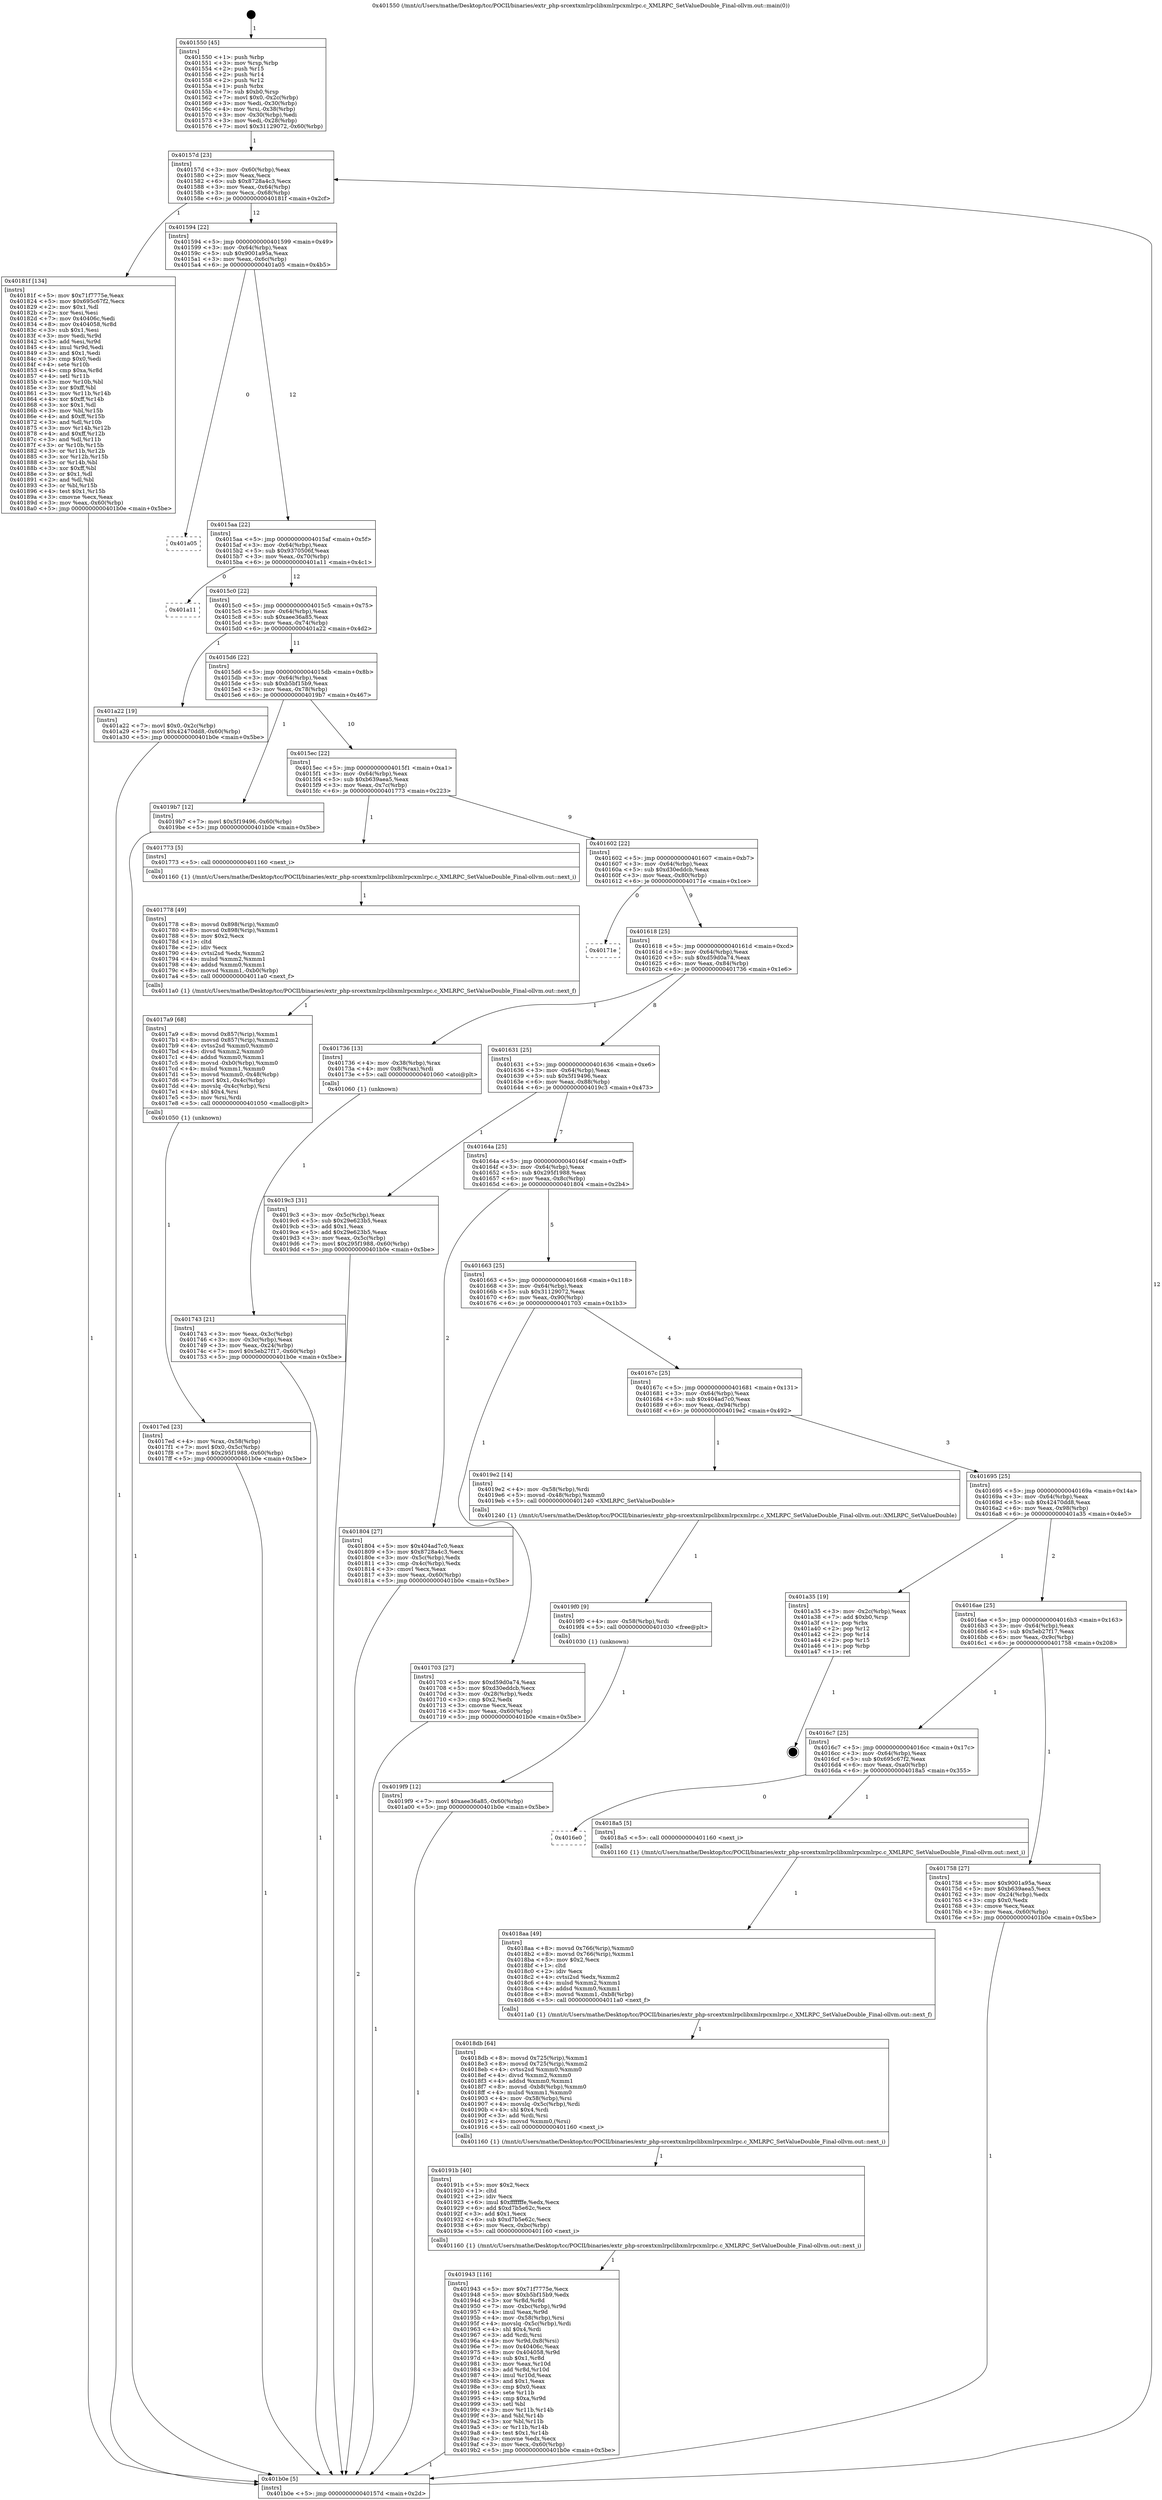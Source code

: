 digraph "0x401550" {
  label = "0x401550 (/mnt/c/Users/mathe/Desktop/tcc/POCII/binaries/extr_php-srcextxmlrpclibxmlrpcxmlrpc.c_XMLRPC_SetValueDouble_Final-ollvm.out::main(0))"
  labelloc = "t"
  node[shape=record]

  Entry [label="",width=0.3,height=0.3,shape=circle,fillcolor=black,style=filled]
  "0x40157d" [label="{
     0x40157d [23]\l
     | [instrs]\l
     &nbsp;&nbsp;0x40157d \<+3\>: mov -0x60(%rbp),%eax\l
     &nbsp;&nbsp;0x401580 \<+2\>: mov %eax,%ecx\l
     &nbsp;&nbsp;0x401582 \<+6\>: sub $0x8728a4c3,%ecx\l
     &nbsp;&nbsp;0x401588 \<+3\>: mov %eax,-0x64(%rbp)\l
     &nbsp;&nbsp;0x40158b \<+3\>: mov %ecx,-0x68(%rbp)\l
     &nbsp;&nbsp;0x40158e \<+6\>: je 000000000040181f \<main+0x2cf\>\l
  }"]
  "0x40181f" [label="{
     0x40181f [134]\l
     | [instrs]\l
     &nbsp;&nbsp;0x40181f \<+5\>: mov $0x71f7775e,%eax\l
     &nbsp;&nbsp;0x401824 \<+5\>: mov $0x695c67f2,%ecx\l
     &nbsp;&nbsp;0x401829 \<+2\>: mov $0x1,%dl\l
     &nbsp;&nbsp;0x40182b \<+2\>: xor %esi,%esi\l
     &nbsp;&nbsp;0x40182d \<+7\>: mov 0x40406c,%edi\l
     &nbsp;&nbsp;0x401834 \<+8\>: mov 0x404058,%r8d\l
     &nbsp;&nbsp;0x40183c \<+3\>: sub $0x1,%esi\l
     &nbsp;&nbsp;0x40183f \<+3\>: mov %edi,%r9d\l
     &nbsp;&nbsp;0x401842 \<+3\>: add %esi,%r9d\l
     &nbsp;&nbsp;0x401845 \<+4\>: imul %r9d,%edi\l
     &nbsp;&nbsp;0x401849 \<+3\>: and $0x1,%edi\l
     &nbsp;&nbsp;0x40184c \<+3\>: cmp $0x0,%edi\l
     &nbsp;&nbsp;0x40184f \<+4\>: sete %r10b\l
     &nbsp;&nbsp;0x401853 \<+4\>: cmp $0xa,%r8d\l
     &nbsp;&nbsp;0x401857 \<+4\>: setl %r11b\l
     &nbsp;&nbsp;0x40185b \<+3\>: mov %r10b,%bl\l
     &nbsp;&nbsp;0x40185e \<+3\>: xor $0xff,%bl\l
     &nbsp;&nbsp;0x401861 \<+3\>: mov %r11b,%r14b\l
     &nbsp;&nbsp;0x401864 \<+4\>: xor $0xff,%r14b\l
     &nbsp;&nbsp;0x401868 \<+3\>: xor $0x1,%dl\l
     &nbsp;&nbsp;0x40186b \<+3\>: mov %bl,%r15b\l
     &nbsp;&nbsp;0x40186e \<+4\>: and $0xff,%r15b\l
     &nbsp;&nbsp;0x401872 \<+3\>: and %dl,%r10b\l
     &nbsp;&nbsp;0x401875 \<+3\>: mov %r14b,%r12b\l
     &nbsp;&nbsp;0x401878 \<+4\>: and $0xff,%r12b\l
     &nbsp;&nbsp;0x40187c \<+3\>: and %dl,%r11b\l
     &nbsp;&nbsp;0x40187f \<+3\>: or %r10b,%r15b\l
     &nbsp;&nbsp;0x401882 \<+3\>: or %r11b,%r12b\l
     &nbsp;&nbsp;0x401885 \<+3\>: xor %r12b,%r15b\l
     &nbsp;&nbsp;0x401888 \<+3\>: or %r14b,%bl\l
     &nbsp;&nbsp;0x40188b \<+3\>: xor $0xff,%bl\l
     &nbsp;&nbsp;0x40188e \<+3\>: or $0x1,%dl\l
     &nbsp;&nbsp;0x401891 \<+2\>: and %dl,%bl\l
     &nbsp;&nbsp;0x401893 \<+3\>: or %bl,%r15b\l
     &nbsp;&nbsp;0x401896 \<+4\>: test $0x1,%r15b\l
     &nbsp;&nbsp;0x40189a \<+3\>: cmovne %ecx,%eax\l
     &nbsp;&nbsp;0x40189d \<+3\>: mov %eax,-0x60(%rbp)\l
     &nbsp;&nbsp;0x4018a0 \<+5\>: jmp 0000000000401b0e \<main+0x5be\>\l
  }"]
  "0x401594" [label="{
     0x401594 [22]\l
     | [instrs]\l
     &nbsp;&nbsp;0x401594 \<+5\>: jmp 0000000000401599 \<main+0x49\>\l
     &nbsp;&nbsp;0x401599 \<+3\>: mov -0x64(%rbp),%eax\l
     &nbsp;&nbsp;0x40159c \<+5\>: sub $0x9001a95a,%eax\l
     &nbsp;&nbsp;0x4015a1 \<+3\>: mov %eax,-0x6c(%rbp)\l
     &nbsp;&nbsp;0x4015a4 \<+6\>: je 0000000000401a05 \<main+0x4b5\>\l
  }"]
  Exit [label="",width=0.3,height=0.3,shape=circle,fillcolor=black,style=filled,peripheries=2]
  "0x401a05" [label="{
     0x401a05\l
  }", style=dashed]
  "0x4015aa" [label="{
     0x4015aa [22]\l
     | [instrs]\l
     &nbsp;&nbsp;0x4015aa \<+5\>: jmp 00000000004015af \<main+0x5f\>\l
     &nbsp;&nbsp;0x4015af \<+3\>: mov -0x64(%rbp),%eax\l
     &nbsp;&nbsp;0x4015b2 \<+5\>: sub $0x9370506f,%eax\l
     &nbsp;&nbsp;0x4015b7 \<+3\>: mov %eax,-0x70(%rbp)\l
     &nbsp;&nbsp;0x4015ba \<+6\>: je 0000000000401a11 \<main+0x4c1\>\l
  }"]
  "0x4019f9" [label="{
     0x4019f9 [12]\l
     | [instrs]\l
     &nbsp;&nbsp;0x4019f9 \<+7\>: movl $0xaee36a85,-0x60(%rbp)\l
     &nbsp;&nbsp;0x401a00 \<+5\>: jmp 0000000000401b0e \<main+0x5be\>\l
  }"]
  "0x401a11" [label="{
     0x401a11\l
  }", style=dashed]
  "0x4015c0" [label="{
     0x4015c0 [22]\l
     | [instrs]\l
     &nbsp;&nbsp;0x4015c0 \<+5\>: jmp 00000000004015c5 \<main+0x75\>\l
     &nbsp;&nbsp;0x4015c5 \<+3\>: mov -0x64(%rbp),%eax\l
     &nbsp;&nbsp;0x4015c8 \<+5\>: sub $0xaee36a85,%eax\l
     &nbsp;&nbsp;0x4015cd \<+3\>: mov %eax,-0x74(%rbp)\l
     &nbsp;&nbsp;0x4015d0 \<+6\>: je 0000000000401a22 \<main+0x4d2\>\l
  }"]
  "0x4019f0" [label="{
     0x4019f0 [9]\l
     | [instrs]\l
     &nbsp;&nbsp;0x4019f0 \<+4\>: mov -0x58(%rbp),%rdi\l
     &nbsp;&nbsp;0x4019f4 \<+5\>: call 0000000000401030 \<free@plt\>\l
     | [calls]\l
     &nbsp;&nbsp;0x401030 \{1\} (unknown)\l
  }"]
  "0x401a22" [label="{
     0x401a22 [19]\l
     | [instrs]\l
     &nbsp;&nbsp;0x401a22 \<+7\>: movl $0x0,-0x2c(%rbp)\l
     &nbsp;&nbsp;0x401a29 \<+7\>: movl $0x42470dd8,-0x60(%rbp)\l
     &nbsp;&nbsp;0x401a30 \<+5\>: jmp 0000000000401b0e \<main+0x5be\>\l
  }"]
  "0x4015d6" [label="{
     0x4015d6 [22]\l
     | [instrs]\l
     &nbsp;&nbsp;0x4015d6 \<+5\>: jmp 00000000004015db \<main+0x8b\>\l
     &nbsp;&nbsp;0x4015db \<+3\>: mov -0x64(%rbp),%eax\l
     &nbsp;&nbsp;0x4015de \<+5\>: sub $0xb5bf15b9,%eax\l
     &nbsp;&nbsp;0x4015e3 \<+3\>: mov %eax,-0x78(%rbp)\l
     &nbsp;&nbsp;0x4015e6 \<+6\>: je 00000000004019b7 \<main+0x467\>\l
  }"]
  "0x401943" [label="{
     0x401943 [116]\l
     | [instrs]\l
     &nbsp;&nbsp;0x401943 \<+5\>: mov $0x71f7775e,%ecx\l
     &nbsp;&nbsp;0x401948 \<+5\>: mov $0xb5bf15b9,%edx\l
     &nbsp;&nbsp;0x40194d \<+3\>: xor %r8d,%r8d\l
     &nbsp;&nbsp;0x401950 \<+7\>: mov -0xbc(%rbp),%r9d\l
     &nbsp;&nbsp;0x401957 \<+4\>: imul %eax,%r9d\l
     &nbsp;&nbsp;0x40195b \<+4\>: mov -0x58(%rbp),%rsi\l
     &nbsp;&nbsp;0x40195f \<+4\>: movslq -0x5c(%rbp),%rdi\l
     &nbsp;&nbsp;0x401963 \<+4\>: shl $0x4,%rdi\l
     &nbsp;&nbsp;0x401967 \<+3\>: add %rdi,%rsi\l
     &nbsp;&nbsp;0x40196a \<+4\>: mov %r9d,0x8(%rsi)\l
     &nbsp;&nbsp;0x40196e \<+7\>: mov 0x40406c,%eax\l
     &nbsp;&nbsp;0x401975 \<+8\>: mov 0x404058,%r9d\l
     &nbsp;&nbsp;0x40197d \<+4\>: sub $0x1,%r8d\l
     &nbsp;&nbsp;0x401981 \<+3\>: mov %eax,%r10d\l
     &nbsp;&nbsp;0x401984 \<+3\>: add %r8d,%r10d\l
     &nbsp;&nbsp;0x401987 \<+4\>: imul %r10d,%eax\l
     &nbsp;&nbsp;0x40198b \<+3\>: and $0x1,%eax\l
     &nbsp;&nbsp;0x40198e \<+3\>: cmp $0x0,%eax\l
     &nbsp;&nbsp;0x401991 \<+4\>: sete %r11b\l
     &nbsp;&nbsp;0x401995 \<+4\>: cmp $0xa,%r9d\l
     &nbsp;&nbsp;0x401999 \<+3\>: setl %bl\l
     &nbsp;&nbsp;0x40199c \<+3\>: mov %r11b,%r14b\l
     &nbsp;&nbsp;0x40199f \<+3\>: and %bl,%r14b\l
     &nbsp;&nbsp;0x4019a2 \<+3\>: xor %bl,%r11b\l
     &nbsp;&nbsp;0x4019a5 \<+3\>: or %r11b,%r14b\l
     &nbsp;&nbsp;0x4019a8 \<+4\>: test $0x1,%r14b\l
     &nbsp;&nbsp;0x4019ac \<+3\>: cmovne %edx,%ecx\l
     &nbsp;&nbsp;0x4019af \<+3\>: mov %ecx,-0x60(%rbp)\l
     &nbsp;&nbsp;0x4019b2 \<+5\>: jmp 0000000000401b0e \<main+0x5be\>\l
  }"]
  "0x4019b7" [label="{
     0x4019b7 [12]\l
     | [instrs]\l
     &nbsp;&nbsp;0x4019b7 \<+7\>: movl $0x5f19496,-0x60(%rbp)\l
     &nbsp;&nbsp;0x4019be \<+5\>: jmp 0000000000401b0e \<main+0x5be\>\l
  }"]
  "0x4015ec" [label="{
     0x4015ec [22]\l
     | [instrs]\l
     &nbsp;&nbsp;0x4015ec \<+5\>: jmp 00000000004015f1 \<main+0xa1\>\l
     &nbsp;&nbsp;0x4015f1 \<+3\>: mov -0x64(%rbp),%eax\l
     &nbsp;&nbsp;0x4015f4 \<+5\>: sub $0xb639aea5,%eax\l
     &nbsp;&nbsp;0x4015f9 \<+3\>: mov %eax,-0x7c(%rbp)\l
     &nbsp;&nbsp;0x4015fc \<+6\>: je 0000000000401773 \<main+0x223\>\l
  }"]
  "0x40191b" [label="{
     0x40191b [40]\l
     | [instrs]\l
     &nbsp;&nbsp;0x40191b \<+5\>: mov $0x2,%ecx\l
     &nbsp;&nbsp;0x401920 \<+1\>: cltd\l
     &nbsp;&nbsp;0x401921 \<+2\>: idiv %ecx\l
     &nbsp;&nbsp;0x401923 \<+6\>: imul $0xfffffffe,%edx,%ecx\l
     &nbsp;&nbsp;0x401929 \<+6\>: add $0xd7b5e62c,%ecx\l
     &nbsp;&nbsp;0x40192f \<+3\>: add $0x1,%ecx\l
     &nbsp;&nbsp;0x401932 \<+6\>: sub $0xd7b5e62c,%ecx\l
     &nbsp;&nbsp;0x401938 \<+6\>: mov %ecx,-0xbc(%rbp)\l
     &nbsp;&nbsp;0x40193e \<+5\>: call 0000000000401160 \<next_i\>\l
     | [calls]\l
     &nbsp;&nbsp;0x401160 \{1\} (/mnt/c/Users/mathe/Desktop/tcc/POCII/binaries/extr_php-srcextxmlrpclibxmlrpcxmlrpc.c_XMLRPC_SetValueDouble_Final-ollvm.out::next_i)\l
  }"]
  "0x401773" [label="{
     0x401773 [5]\l
     | [instrs]\l
     &nbsp;&nbsp;0x401773 \<+5\>: call 0000000000401160 \<next_i\>\l
     | [calls]\l
     &nbsp;&nbsp;0x401160 \{1\} (/mnt/c/Users/mathe/Desktop/tcc/POCII/binaries/extr_php-srcextxmlrpclibxmlrpcxmlrpc.c_XMLRPC_SetValueDouble_Final-ollvm.out::next_i)\l
  }"]
  "0x401602" [label="{
     0x401602 [22]\l
     | [instrs]\l
     &nbsp;&nbsp;0x401602 \<+5\>: jmp 0000000000401607 \<main+0xb7\>\l
     &nbsp;&nbsp;0x401607 \<+3\>: mov -0x64(%rbp),%eax\l
     &nbsp;&nbsp;0x40160a \<+5\>: sub $0xd30eddcb,%eax\l
     &nbsp;&nbsp;0x40160f \<+3\>: mov %eax,-0x80(%rbp)\l
     &nbsp;&nbsp;0x401612 \<+6\>: je 000000000040171e \<main+0x1ce\>\l
  }"]
  "0x4018db" [label="{
     0x4018db [64]\l
     | [instrs]\l
     &nbsp;&nbsp;0x4018db \<+8\>: movsd 0x725(%rip),%xmm1\l
     &nbsp;&nbsp;0x4018e3 \<+8\>: movsd 0x725(%rip),%xmm2\l
     &nbsp;&nbsp;0x4018eb \<+4\>: cvtss2sd %xmm0,%xmm0\l
     &nbsp;&nbsp;0x4018ef \<+4\>: divsd %xmm2,%xmm0\l
     &nbsp;&nbsp;0x4018f3 \<+4\>: addsd %xmm0,%xmm1\l
     &nbsp;&nbsp;0x4018f7 \<+8\>: movsd -0xb8(%rbp),%xmm0\l
     &nbsp;&nbsp;0x4018ff \<+4\>: mulsd %xmm1,%xmm0\l
     &nbsp;&nbsp;0x401903 \<+4\>: mov -0x58(%rbp),%rsi\l
     &nbsp;&nbsp;0x401907 \<+4\>: movslq -0x5c(%rbp),%rdi\l
     &nbsp;&nbsp;0x40190b \<+4\>: shl $0x4,%rdi\l
     &nbsp;&nbsp;0x40190f \<+3\>: add %rdi,%rsi\l
     &nbsp;&nbsp;0x401912 \<+4\>: movsd %xmm0,(%rsi)\l
     &nbsp;&nbsp;0x401916 \<+5\>: call 0000000000401160 \<next_i\>\l
     | [calls]\l
     &nbsp;&nbsp;0x401160 \{1\} (/mnt/c/Users/mathe/Desktop/tcc/POCII/binaries/extr_php-srcextxmlrpclibxmlrpcxmlrpc.c_XMLRPC_SetValueDouble_Final-ollvm.out::next_i)\l
  }"]
  "0x40171e" [label="{
     0x40171e\l
  }", style=dashed]
  "0x401618" [label="{
     0x401618 [25]\l
     | [instrs]\l
     &nbsp;&nbsp;0x401618 \<+5\>: jmp 000000000040161d \<main+0xcd\>\l
     &nbsp;&nbsp;0x40161d \<+3\>: mov -0x64(%rbp),%eax\l
     &nbsp;&nbsp;0x401620 \<+5\>: sub $0xd59d0a74,%eax\l
     &nbsp;&nbsp;0x401625 \<+6\>: mov %eax,-0x84(%rbp)\l
     &nbsp;&nbsp;0x40162b \<+6\>: je 0000000000401736 \<main+0x1e6\>\l
  }"]
  "0x4018aa" [label="{
     0x4018aa [49]\l
     | [instrs]\l
     &nbsp;&nbsp;0x4018aa \<+8\>: movsd 0x766(%rip),%xmm0\l
     &nbsp;&nbsp;0x4018b2 \<+8\>: movsd 0x766(%rip),%xmm1\l
     &nbsp;&nbsp;0x4018ba \<+5\>: mov $0x2,%ecx\l
     &nbsp;&nbsp;0x4018bf \<+1\>: cltd\l
     &nbsp;&nbsp;0x4018c0 \<+2\>: idiv %ecx\l
     &nbsp;&nbsp;0x4018c2 \<+4\>: cvtsi2sd %edx,%xmm2\l
     &nbsp;&nbsp;0x4018c6 \<+4\>: mulsd %xmm2,%xmm1\l
     &nbsp;&nbsp;0x4018ca \<+4\>: addsd %xmm0,%xmm1\l
     &nbsp;&nbsp;0x4018ce \<+8\>: movsd %xmm1,-0xb8(%rbp)\l
     &nbsp;&nbsp;0x4018d6 \<+5\>: call 00000000004011a0 \<next_f\>\l
     | [calls]\l
     &nbsp;&nbsp;0x4011a0 \{1\} (/mnt/c/Users/mathe/Desktop/tcc/POCII/binaries/extr_php-srcextxmlrpclibxmlrpcxmlrpc.c_XMLRPC_SetValueDouble_Final-ollvm.out::next_f)\l
  }"]
  "0x401736" [label="{
     0x401736 [13]\l
     | [instrs]\l
     &nbsp;&nbsp;0x401736 \<+4\>: mov -0x38(%rbp),%rax\l
     &nbsp;&nbsp;0x40173a \<+4\>: mov 0x8(%rax),%rdi\l
     &nbsp;&nbsp;0x40173e \<+5\>: call 0000000000401060 \<atoi@plt\>\l
     | [calls]\l
     &nbsp;&nbsp;0x401060 \{1\} (unknown)\l
  }"]
  "0x401631" [label="{
     0x401631 [25]\l
     | [instrs]\l
     &nbsp;&nbsp;0x401631 \<+5\>: jmp 0000000000401636 \<main+0xe6\>\l
     &nbsp;&nbsp;0x401636 \<+3\>: mov -0x64(%rbp),%eax\l
     &nbsp;&nbsp;0x401639 \<+5\>: sub $0x5f19496,%eax\l
     &nbsp;&nbsp;0x40163e \<+6\>: mov %eax,-0x88(%rbp)\l
     &nbsp;&nbsp;0x401644 \<+6\>: je 00000000004019c3 \<main+0x473\>\l
  }"]
  "0x4016e0" [label="{
     0x4016e0\l
  }", style=dashed]
  "0x4019c3" [label="{
     0x4019c3 [31]\l
     | [instrs]\l
     &nbsp;&nbsp;0x4019c3 \<+3\>: mov -0x5c(%rbp),%eax\l
     &nbsp;&nbsp;0x4019c6 \<+5\>: sub $0x29e623b5,%eax\l
     &nbsp;&nbsp;0x4019cb \<+3\>: add $0x1,%eax\l
     &nbsp;&nbsp;0x4019ce \<+5\>: add $0x29e623b5,%eax\l
     &nbsp;&nbsp;0x4019d3 \<+3\>: mov %eax,-0x5c(%rbp)\l
     &nbsp;&nbsp;0x4019d6 \<+7\>: movl $0x295f1988,-0x60(%rbp)\l
     &nbsp;&nbsp;0x4019dd \<+5\>: jmp 0000000000401b0e \<main+0x5be\>\l
  }"]
  "0x40164a" [label="{
     0x40164a [25]\l
     | [instrs]\l
     &nbsp;&nbsp;0x40164a \<+5\>: jmp 000000000040164f \<main+0xff\>\l
     &nbsp;&nbsp;0x40164f \<+3\>: mov -0x64(%rbp),%eax\l
     &nbsp;&nbsp;0x401652 \<+5\>: sub $0x295f1988,%eax\l
     &nbsp;&nbsp;0x401657 \<+6\>: mov %eax,-0x8c(%rbp)\l
     &nbsp;&nbsp;0x40165d \<+6\>: je 0000000000401804 \<main+0x2b4\>\l
  }"]
  "0x4018a5" [label="{
     0x4018a5 [5]\l
     | [instrs]\l
     &nbsp;&nbsp;0x4018a5 \<+5\>: call 0000000000401160 \<next_i\>\l
     | [calls]\l
     &nbsp;&nbsp;0x401160 \{1\} (/mnt/c/Users/mathe/Desktop/tcc/POCII/binaries/extr_php-srcextxmlrpclibxmlrpcxmlrpc.c_XMLRPC_SetValueDouble_Final-ollvm.out::next_i)\l
  }"]
  "0x401804" [label="{
     0x401804 [27]\l
     | [instrs]\l
     &nbsp;&nbsp;0x401804 \<+5\>: mov $0x404ad7c0,%eax\l
     &nbsp;&nbsp;0x401809 \<+5\>: mov $0x8728a4c3,%ecx\l
     &nbsp;&nbsp;0x40180e \<+3\>: mov -0x5c(%rbp),%edx\l
     &nbsp;&nbsp;0x401811 \<+3\>: cmp -0x4c(%rbp),%edx\l
     &nbsp;&nbsp;0x401814 \<+3\>: cmovl %ecx,%eax\l
     &nbsp;&nbsp;0x401817 \<+3\>: mov %eax,-0x60(%rbp)\l
     &nbsp;&nbsp;0x40181a \<+5\>: jmp 0000000000401b0e \<main+0x5be\>\l
  }"]
  "0x401663" [label="{
     0x401663 [25]\l
     | [instrs]\l
     &nbsp;&nbsp;0x401663 \<+5\>: jmp 0000000000401668 \<main+0x118\>\l
     &nbsp;&nbsp;0x401668 \<+3\>: mov -0x64(%rbp),%eax\l
     &nbsp;&nbsp;0x40166b \<+5\>: sub $0x31129072,%eax\l
     &nbsp;&nbsp;0x401670 \<+6\>: mov %eax,-0x90(%rbp)\l
     &nbsp;&nbsp;0x401676 \<+6\>: je 0000000000401703 \<main+0x1b3\>\l
  }"]
  "0x4017ed" [label="{
     0x4017ed [23]\l
     | [instrs]\l
     &nbsp;&nbsp;0x4017ed \<+4\>: mov %rax,-0x58(%rbp)\l
     &nbsp;&nbsp;0x4017f1 \<+7\>: movl $0x0,-0x5c(%rbp)\l
     &nbsp;&nbsp;0x4017f8 \<+7\>: movl $0x295f1988,-0x60(%rbp)\l
     &nbsp;&nbsp;0x4017ff \<+5\>: jmp 0000000000401b0e \<main+0x5be\>\l
  }"]
  "0x401703" [label="{
     0x401703 [27]\l
     | [instrs]\l
     &nbsp;&nbsp;0x401703 \<+5\>: mov $0xd59d0a74,%eax\l
     &nbsp;&nbsp;0x401708 \<+5\>: mov $0xd30eddcb,%ecx\l
     &nbsp;&nbsp;0x40170d \<+3\>: mov -0x28(%rbp),%edx\l
     &nbsp;&nbsp;0x401710 \<+3\>: cmp $0x2,%edx\l
     &nbsp;&nbsp;0x401713 \<+3\>: cmovne %ecx,%eax\l
     &nbsp;&nbsp;0x401716 \<+3\>: mov %eax,-0x60(%rbp)\l
     &nbsp;&nbsp;0x401719 \<+5\>: jmp 0000000000401b0e \<main+0x5be\>\l
  }"]
  "0x40167c" [label="{
     0x40167c [25]\l
     | [instrs]\l
     &nbsp;&nbsp;0x40167c \<+5\>: jmp 0000000000401681 \<main+0x131\>\l
     &nbsp;&nbsp;0x401681 \<+3\>: mov -0x64(%rbp),%eax\l
     &nbsp;&nbsp;0x401684 \<+5\>: sub $0x404ad7c0,%eax\l
     &nbsp;&nbsp;0x401689 \<+6\>: mov %eax,-0x94(%rbp)\l
     &nbsp;&nbsp;0x40168f \<+6\>: je 00000000004019e2 \<main+0x492\>\l
  }"]
  "0x401b0e" [label="{
     0x401b0e [5]\l
     | [instrs]\l
     &nbsp;&nbsp;0x401b0e \<+5\>: jmp 000000000040157d \<main+0x2d\>\l
  }"]
  "0x401550" [label="{
     0x401550 [45]\l
     | [instrs]\l
     &nbsp;&nbsp;0x401550 \<+1\>: push %rbp\l
     &nbsp;&nbsp;0x401551 \<+3\>: mov %rsp,%rbp\l
     &nbsp;&nbsp;0x401554 \<+2\>: push %r15\l
     &nbsp;&nbsp;0x401556 \<+2\>: push %r14\l
     &nbsp;&nbsp;0x401558 \<+2\>: push %r12\l
     &nbsp;&nbsp;0x40155a \<+1\>: push %rbx\l
     &nbsp;&nbsp;0x40155b \<+7\>: sub $0xb0,%rsp\l
     &nbsp;&nbsp;0x401562 \<+7\>: movl $0x0,-0x2c(%rbp)\l
     &nbsp;&nbsp;0x401569 \<+3\>: mov %edi,-0x30(%rbp)\l
     &nbsp;&nbsp;0x40156c \<+4\>: mov %rsi,-0x38(%rbp)\l
     &nbsp;&nbsp;0x401570 \<+3\>: mov -0x30(%rbp),%edi\l
     &nbsp;&nbsp;0x401573 \<+3\>: mov %edi,-0x28(%rbp)\l
     &nbsp;&nbsp;0x401576 \<+7\>: movl $0x31129072,-0x60(%rbp)\l
  }"]
  "0x401743" [label="{
     0x401743 [21]\l
     | [instrs]\l
     &nbsp;&nbsp;0x401743 \<+3\>: mov %eax,-0x3c(%rbp)\l
     &nbsp;&nbsp;0x401746 \<+3\>: mov -0x3c(%rbp),%eax\l
     &nbsp;&nbsp;0x401749 \<+3\>: mov %eax,-0x24(%rbp)\l
     &nbsp;&nbsp;0x40174c \<+7\>: movl $0x5eb27f17,-0x60(%rbp)\l
     &nbsp;&nbsp;0x401753 \<+5\>: jmp 0000000000401b0e \<main+0x5be\>\l
  }"]
  "0x4017a9" [label="{
     0x4017a9 [68]\l
     | [instrs]\l
     &nbsp;&nbsp;0x4017a9 \<+8\>: movsd 0x857(%rip),%xmm1\l
     &nbsp;&nbsp;0x4017b1 \<+8\>: movsd 0x857(%rip),%xmm2\l
     &nbsp;&nbsp;0x4017b9 \<+4\>: cvtss2sd %xmm0,%xmm0\l
     &nbsp;&nbsp;0x4017bd \<+4\>: divsd %xmm2,%xmm0\l
     &nbsp;&nbsp;0x4017c1 \<+4\>: addsd %xmm0,%xmm1\l
     &nbsp;&nbsp;0x4017c5 \<+8\>: movsd -0xb0(%rbp),%xmm0\l
     &nbsp;&nbsp;0x4017cd \<+4\>: mulsd %xmm1,%xmm0\l
     &nbsp;&nbsp;0x4017d1 \<+5\>: movsd %xmm0,-0x48(%rbp)\l
     &nbsp;&nbsp;0x4017d6 \<+7\>: movl $0x1,-0x4c(%rbp)\l
     &nbsp;&nbsp;0x4017dd \<+4\>: movslq -0x4c(%rbp),%rsi\l
     &nbsp;&nbsp;0x4017e1 \<+4\>: shl $0x4,%rsi\l
     &nbsp;&nbsp;0x4017e5 \<+3\>: mov %rsi,%rdi\l
     &nbsp;&nbsp;0x4017e8 \<+5\>: call 0000000000401050 \<malloc@plt\>\l
     | [calls]\l
     &nbsp;&nbsp;0x401050 \{1\} (unknown)\l
  }"]
  "0x4019e2" [label="{
     0x4019e2 [14]\l
     | [instrs]\l
     &nbsp;&nbsp;0x4019e2 \<+4\>: mov -0x58(%rbp),%rdi\l
     &nbsp;&nbsp;0x4019e6 \<+5\>: movsd -0x48(%rbp),%xmm0\l
     &nbsp;&nbsp;0x4019eb \<+5\>: call 0000000000401240 \<XMLRPC_SetValueDouble\>\l
     | [calls]\l
     &nbsp;&nbsp;0x401240 \{1\} (/mnt/c/Users/mathe/Desktop/tcc/POCII/binaries/extr_php-srcextxmlrpclibxmlrpcxmlrpc.c_XMLRPC_SetValueDouble_Final-ollvm.out::XMLRPC_SetValueDouble)\l
  }"]
  "0x401695" [label="{
     0x401695 [25]\l
     | [instrs]\l
     &nbsp;&nbsp;0x401695 \<+5\>: jmp 000000000040169a \<main+0x14a\>\l
     &nbsp;&nbsp;0x40169a \<+3\>: mov -0x64(%rbp),%eax\l
     &nbsp;&nbsp;0x40169d \<+5\>: sub $0x42470dd8,%eax\l
     &nbsp;&nbsp;0x4016a2 \<+6\>: mov %eax,-0x98(%rbp)\l
     &nbsp;&nbsp;0x4016a8 \<+6\>: je 0000000000401a35 \<main+0x4e5\>\l
  }"]
  "0x401778" [label="{
     0x401778 [49]\l
     | [instrs]\l
     &nbsp;&nbsp;0x401778 \<+8\>: movsd 0x898(%rip),%xmm0\l
     &nbsp;&nbsp;0x401780 \<+8\>: movsd 0x898(%rip),%xmm1\l
     &nbsp;&nbsp;0x401788 \<+5\>: mov $0x2,%ecx\l
     &nbsp;&nbsp;0x40178d \<+1\>: cltd\l
     &nbsp;&nbsp;0x40178e \<+2\>: idiv %ecx\l
     &nbsp;&nbsp;0x401790 \<+4\>: cvtsi2sd %edx,%xmm2\l
     &nbsp;&nbsp;0x401794 \<+4\>: mulsd %xmm2,%xmm1\l
     &nbsp;&nbsp;0x401798 \<+4\>: addsd %xmm0,%xmm1\l
     &nbsp;&nbsp;0x40179c \<+8\>: movsd %xmm1,-0xb0(%rbp)\l
     &nbsp;&nbsp;0x4017a4 \<+5\>: call 00000000004011a0 \<next_f\>\l
     | [calls]\l
     &nbsp;&nbsp;0x4011a0 \{1\} (/mnt/c/Users/mathe/Desktop/tcc/POCII/binaries/extr_php-srcextxmlrpclibxmlrpcxmlrpc.c_XMLRPC_SetValueDouble_Final-ollvm.out::next_f)\l
  }"]
  "0x401a35" [label="{
     0x401a35 [19]\l
     | [instrs]\l
     &nbsp;&nbsp;0x401a35 \<+3\>: mov -0x2c(%rbp),%eax\l
     &nbsp;&nbsp;0x401a38 \<+7\>: add $0xb0,%rsp\l
     &nbsp;&nbsp;0x401a3f \<+1\>: pop %rbx\l
     &nbsp;&nbsp;0x401a40 \<+2\>: pop %r12\l
     &nbsp;&nbsp;0x401a42 \<+2\>: pop %r14\l
     &nbsp;&nbsp;0x401a44 \<+2\>: pop %r15\l
     &nbsp;&nbsp;0x401a46 \<+1\>: pop %rbp\l
     &nbsp;&nbsp;0x401a47 \<+1\>: ret\l
  }"]
  "0x4016ae" [label="{
     0x4016ae [25]\l
     | [instrs]\l
     &nbsp;&nbsp;0x4016ae \<+5\>: jmp 00000000004016b3 \<main+0x163\>\l
     &nbsp;&nbsp;0x4016b3 \<+3\>: mov -0x64(%rbp),%eax\l
     &nbsp;&nbsp;0x4016b6 \<+5\>: sub $0x5eb27f17,%eax\l
     &nbsp;&nbsp;0x4016bb \<+6\>: mov %eax,-0x9c(%rbp)\l
     &nbsp;&nbsp;0x4016c1 \<+6\>: je 0000000000401758 \<main+0x208\>\l
  }"]
  "0x4016c7" [label="{
     0x4016c7 [25]\l
     | [instrs]\l
     &nbsp;&nbsp;0x4016c7 \<+5\>: jmp 00000000004016cc \<main+0x17c\>\l
     &nbsp;&nbsp;0x4016cc \<+3\>: mov -0x64(%rbp),%eax\l
     &nbsp;&nbsp;0x4016cf \<+5\>: sub $0x695c67f2,%eax\l
     &nbsp;&nbsp;0x4016d4 \<+6\>: mov %eax,-0xa0(%rbp)\l
     &nbsp;&nbsp;0x4016da \<+6\>: je 00000000004018a5 \<main+0x355\>\l
  }"]
  "0x401758" [label="{
     0x401758 [27]\l
     | [instrs]\l
     &nbsp;&nbsp;0x401758 \<+5\>: mov $0x9001a95a,%eax\l
     &nbsp;&nbsp;0x40175d \<+5\>: mov $0xb639aea5,%ecx\l
     &nbsp;&nbsp;0x401762 \<+3\>: mov -0x24(%rbp),%edx\l
     &nbsp;&nbsp;0x401765 \<+3\>: cmp $0x0,%edx\l
     &nbsp;&nbsp;0x401768 \<+3\>: cmove %ecx,%eax\l
     &nbsp;&nbsp;0x40176b \<+3\>: mov %eax,-0x60(%rbp)\l
     &nbsp;&nbsp;0x40176e \<+5\>: jmp 0000000000401b0e \<main+0x5be\>\l
  }"]
  Entry -> "0x401550" [label=" 1"]
  "0x40157d" -> "0x40181f" [label=" 1"]
  "0x40157d" -> "0x401594" [label=" 12"]
  "0x401a35" -> Exit [label=" 1"]
  "0x401594" -> "0x401a05" [label=" 0"]
  "0x401594" -> "0x4015aa" [label=" 12"]
  "0x401a22" -> "0x401b0e" [label=" 1"]
  "0x4015aa" -> "0x401a11" [label=" 0"]
  "0x4015aa" -> "0x4015c0" [label=" 12"]
  "0x4019f9" -> "0x401b0e" [label=" 1"]
  "0x4015c0" -> "0x401a22" [label=" 1"]
  "0x4015c0" -> "0x4015d6" [label=" 11"]
  "0x4019f0" -> "0x4019f9" [label=" 1"]
  "0x4015d6" -> "0x4019b7" [label=" 1"]
  "0x4015d6" -> "0x4015ec" [label=" 10"]
  "0x4019e2" -> "0x4019f0" [label=" 1"]
  "0x4015ec" -> "0x401773" [label=" 1"]
  "0x4015ec" -> "0x401602" [label=" 9"]
  "0x4019c3" -> "0x401b0e" [label=" 1"]
  "0x401602" -> "0x40171e" [label=" 0"]
  "0x401602" -> "0x401618" [label=" 9"]
  "0x4019b7" -> "0x401b0e" [label=" 1"]
  "0x401618" -> "0x401736" [label=" 1"]
  "0x401618" -> "0x401631" [label=" 8"]
  "0x401943" -> "0x401b0e" [label=" 1"]
  "0x401631" -> "0x4019c3" [label=" 1"]
  "0x401631" -> "0x40164a" [label=" 7"]
  "0x40191b" -> "0x401943" [label=" 1"]
  "0x40164a" -> "0x401804" [label=" 2"]
  "0x40164a" -> "0x401663" [label=" 5"]
  "0x4018db" -> "0x40191b" [label=" 1"]
  "0x401663" -> "0x401703" [label=" 1"]
  "0x401663" -> "0x40167c" [label=" 4"]
  "0x401703" -> "0x401b0e" [label=" 1"]
  "0x401550" -> "0x40157d" [label=" 1"]
  "0x401b0e" -> "0x40157d" [label=" 12"]
  "0x401736" -> "0x401743" [label=" 1"]
  "0x401743" -> "0x401b0e" [label=" 1"]
  "0x4018a5" -> "0x4018aa" [label=" 1"]
  "0x40167c" -> "0x4019e2" [label=" 1"]
  "0x40167c" -> "0x401695" [label=" 3"]
  "0x4016c7" -> "0x4016e0" [label=" 0"]
  "0x401695" -> "0x401a35" [label=" 1"]
  "0x401695" -> "0x4016ae" [label=" 2"]
  "0x4016c7" -> "0x4018a5" [label=" 1"]
  "0x4016ae" -> "0x401758" [label=" 1"]
  "0x4016ae" -> "0x4016c7" [label=" 1"]
  "0x401758" -> "0x401b0e" [label=" 1"]
  "0x401773" -> "0x401778" [label=" 1"]
  "0x401778" -> "0x4017a9" [label=" 1"]
  "0x4017a9" -> "0x4017ed" [label=" 1"]
  "0x4017ed" -> "0x401b0e" [label=" 1"]
  "0x401804" -> "0x401b0e" [label=" 2"]
  "0x40181f" -> "0x401b0e" [label=" 1"]
  "0x4018aa" -> "0x4018db" [label=" 1"]
}
